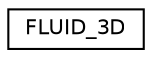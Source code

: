 digraph G
{
  edge [fontname="Helvetica",fontsize="10",labelfontname="Helvetica",labelfontsize="10"];
  node [fontname="Helvetica",fontsize="10",shape=record];
  rankdir=LR;
  Node1 [label="FLUID_3D",height=0.2,width=0.4,color="black", fillcolor="white", style="filled",URL="$d6/dac/classFLUID__3D.html"];
}
